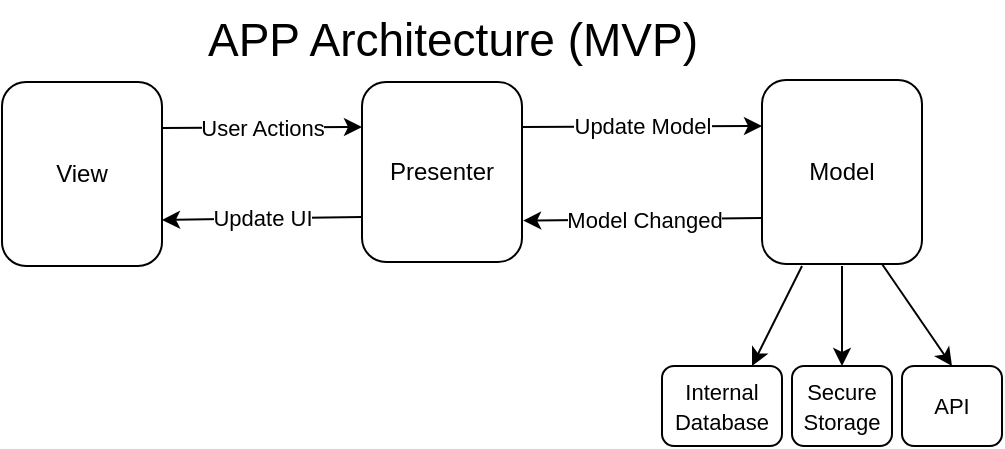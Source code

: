 <mxfile>
    <diagram id="igUHpSvZNDmCD_voh3-e" name="version 2">
        <mxGraphModel dx="2245" dy="1700" grid="1" gridSize="10" guides="1" tooltips="1" connect="1" arrows="1" fold="1" page="1" pageScale="1" pageWidth="827" pageHeight="1169" math="0" shadow="0">
            <root>
                <mxCell id="e4qBVP0UR1jfVtB9xYvJ-0"/>
                <mxCell id="e4qBVP0UR1jfVtB9xYvJ-1" parent="e4qBVP0UR1jfVtB9xYvJ-0"/>
                <mxCell id="e4qBVP0UR1jfVtB9xYvJ-2" value="View" style="rounded=1;whiteSpace=wrap;html=1;" vertex="1" parent="e4qBVP0UR1jfVtB9xYvJ-1">
                    <mxGeometry x="164" y="351" width="80" height="92" as="geometry"/>
                </mxCell>
                <mxCell id="e4qBVP0UR1jfVtB9xYvJ-3" value="Presenter" style="rounded=1;whiteSpace=wrap;html=1;" vertex="1" parent="e4qBVP0UR1jfVtB9xYvJ-1">
                    <mxGeometry x="344" y="351" width="80" height="90" as="geometry"/>
                </mxCell>
                <mxCell id="e4qBVP0UR1jfVtB9xYvJ-4" value="Model" style="rounded=1;whiteSpace=wrap;html=1;" vertex="1" parent="e4qBVP0UR1jfVtB9xYvJ-1">
                    <mxGeometry x="544" y="350" width="80" height="92" as="geometry"/>
                </mxCell>
                <mxCell id="e4qBVP0UR1jfVtB9xYvJ-5" value="User Actions" style="endArrow=classic;html=1;rounded=0;exitX=1;exitY=0.25;exitDx=0;exitDy=0;entryX=0;entryY=0.25;entryDx=0;entryDy=0;" edge="1" parent="e4qBVP0UR1jfVtB9xYvJ-1" source="e4qBVP0UR1jfVtB9xYvJ-2" target="e4qBVP0UR1jfVtB9xYvJ-3">
                    <mxGeometry width="50" height="50" relative="1" as="geometry">
                        <mxPoint x="284" y="443" as="sourcePoint"/>
                        <mxPoint x="183.96" y="313" as="targetPoint"/>
                        <Array as="points"/>
                    </mxGeometry>
                </mxCell>
                <mxCell id="e4qBVP0UR1jfVtB9xYvJ-6" value="Update Model" style="endArrow=classic;html=1;rounded=0;exitX=1;exitY=0.25;exitDx=0;exitDy=0;entryX=0;entryY=0.25;entryDx=0;entryDy=0;" edge="1" parent="e4qBVP0UR1jfVtB9xYvJ-1" source="e4qBVP0UR1jfVtB9xYvJ-3" target="e4qBVP0UR1jfVtB9xYvJ-4">
                    <mxGeometry width="50" height="50" relative="1" as="geometry">
                        <mxPoint x="478.05" y="363" as="sourcePoint"/>
                        <mxPoint x="478.05" y="463" as="targetPoint"/>
                    </mxGeometry>
                </mxCell>
                <mxCell id="e4qBVP0UR1jfVtB9xYvJ-7" value="Model Changed" style="endArrow=classic;html=1;rounded=0;exitX=0;exitY=0.75;exitDx=0;exitDy=0;entryX=1.007;entryY=0.77;entryDx=0;entryDy=0;entryPerimeter=0;" edge="1" parent="e4qBVP0UR1jfVtB9xYvJ-1" source="e4qBVP0UR1jfVtB9xYvJ-4" target="e4qBVP0UR1jfVtB9xYvJ-3">
                    <mxGeometry width="50" height="50" relative="1" as="geometry">
                        <mxPoint x="464.04" y="503" as="sourcePoint"/>
                        <mxPoint x="537" y="373" as="targetPoint"/>
                        <Array as="points"/>
                    </mxGeometry>
                </mxCell>
                <mxCell id="e4qBVP0UR1jfVtB9xYvJ-8" value="Update UI" style="endArrow=classic;html=1;rounded=0;exitX=0;exitY=0.75;exitDx=0;exitDy=0;entryX=1;entryY=0.75;entryDx=0;entryDy=0;" edge="1" parent="e4qBVP0UR1jfVtB9xYvJ-1" source="e4qBVP0UR1jfVtB9xYvJ-3" target="e4qBVP0UR1jfVtB9xYvJ-2">
                    <mxGeometry width="50" height="50" relative="1" as="geometry">
                        <mxPoint x="314" y="403" as="sourcePoint"/>
                        <mxPoint x="314" y="503.0" as="targetPoint"/>
                    </mxGeometry>
                </mxCell>
                <mxCell id="e4qBVP0UR1jfVtB9xYvJ-9" value="&lt;font style=&quot;font-size: 11px;&quot;&gt;API&lt;/font&gt;" style="rounded=1;whiteSpace=wrap;html=1;" vertex="1" parent="e4qBVP0UR1jfVtB9xYvJ-1">
                    <mxGeometry x="614" y="493" width="50" height="40" as="geometry"/>
                </mxCell>
                <mxCell id="e4qBVP0UR1jfVtB9xYvJ-10" value="&lt;font style=&quot;font-size: 11px;&quot;&gt;Internal&lt;br&gt;Database&lt;/font&gt;" style="rounded=1;whiteSpace=wrap;html=1;" vertex="1" parent="e4qBVP0UR1jfVtB9xYvJ-1">
                    <mxGeometry x="494" y="493" width="60" height="40" as="geometry"/>
                </mxCell>
                <mxCell id="e4qBVP0UR1jfVtB9xYvJ-11" value="&lt;font style=&quot;font-size: 11px;&quot;&gt;Secure&lt;br&gt;Storage&lt;br&gt;&lt;/font&gt;" style="rounded=1;whiteSpace=wrap;html=1;" vertex="1" parent="e4qBVP0UR1jfVtB9xYvJ-1">
                    <mxGeometry x="559" y="493" width="50" height="40" as="geometry"/>
                </mxCell>
                <mxCell id="e4qBVP0UR1jfVtB9xYvJ-12" value="" style="endArrow=classic;html=1;rounded=0;fontSize=11;exitX=0.75;exitY=1;exitDx=0;exitDy=0;entryX=0.5;entryY=0;entryDx=0;entryDy=0;" edge="1" parent="e4qBVP0UR1jfVtB9xYvJ-1" source="e4qBVP0UR1jfVtB9xYvJ-4" target="e4qBVP0UR1jfVtB9xYvJ-9">
                    <mxGeometry width="50" height="50" relative="1" as="geometry">
                        <mxPoint x="674" y="493" as="sourcePoint"/>
                        <mxPoint x="724" y="443" as="targetPoint"/>
                    </mxGeometry>
                </mxCell>
                <mxCell id="e4qBVP0UR1jfVtB9xYvJ-13" value="" style="endArrow=classic;html=1;rounded=0;fontSize=11;entryX=0.5;entryY=0;entryDx=0;entryDy=0;" edge="1" parent="e4qBVP0UR1jfVtB9xYvJ-1" target="e4qBVP0UR1jfVtB9xYvJ-11">
                    <mxGeometry width="50" height="50" relative="1" as="geometry">
                        <mxPoint x="584" y="443" as="sourcePoint"/>
                        <mxPoint x="596.5" y="494" as="targetPoint"/>
                    </mxGeometry>
                </mxCell>
                <mxCell id="e4qBVP0UR1jfVtB9xYvJ-14" value="" style="endArrow=classic;html=1;rounded=0;fontSize=11;entryX=0.75;entryY=0;entryDx=0;entryDy=0;" edge="1" parent="e4qBVP0UR1jfVtB9xYvJ-1" target="e4qBVP0UR1jfVtB9xYvJ-10">
                    <mxGeometry width="50" height="50" relative="1" as="geometry">
                        <mxPoint x="564" y="443" as="sourcePoint"/>
                        <mxPoint x="504" y="493" as="targetPoint"/>
                    </mxGeometry>
                </mxCell>
                <mxCell id="e4qBVP0UR1jfVtB9xYvJ-15" value="&lt;font style=&quot;font-size: 23px;&quot;&gt;APP Architecture (MVP)&lt;/font&gt;" style="text;html=1;resizable=0;autosize=1;align=center;verticalAlign=middle;points=[];fillColor=none;strokeColor=none;rounded=0;strokeWidth=4;" vertex="1" parent="e4qBVP0UR1jfVtB9xYvJ-1">
                    <mxGeometry x="254" y="310" width="270" height="40" as="geometry"/>
                </mxCell>
            </root>
        </mxGraphModel>
    </diagram>
    <diagram id="fGnIp3TLb-wQ-AaXYMQH" name="version 1">
        <mxGraphModel dx="2245" dy="1700" grid="1" gridSize="10" guides="1" tooltips="1" connect="1" arrows="1" fold="1" page="1" pageScale="1" pageWidth="850" pageHeight="1100" math="0" shadow="0">
            <root>
                <mxCell id="0"/>
                <mxCell id="1" parent="0"/>
                <mxCell id="mJuIdracZ6oBcZlr5rKZ-1" value="Model" style="rounded=1;whiteSpace=wrap;html=1;" parent="1" vertex="1">
                    <mxGeometry x="160" y="370" width="120" height="60" as="geometry"/>
                </mxCell>
                <mxCell id="mJuIdracZ6oBcZlr5rKZ-2" value="Presenter" style="rounded=1;whiteSpace=wrap;html=1;" parent="1" vertex="1">
                    <mxGeometry x="280" y="210" width="120" height="60" as="geometry"/>
                </mxCell>
                <mxCell id="mJuIdracZ6oBcZlr5rKZ-3" value="View" style="rounded=1;whiteSpace=wrap;html=1;" parent="1" vertex="1">
                    <mxGeometry x="400" y="370" width="120" height="60" as="geometry"/>
                </mxCell>
                <mxCell id="mJuIdracZ6oBcZlr5rKZ-4" value="Update Model" style="endArrow=classic;html=1;rounded=0;exitX=0;exitY=1;exitDx=0;exitDy=0;entryX=1;entryY=0;entryDx=0;entryDy=0;" parent="1" source="mJuIdracZ6oBcZlr5rKZ-2" target="mJuIdracZ6oBcZlr5rKZ-1" edge="1">
                    <mxGeometry width="50" height="50" relative="1" as="geometry">
                        <mxPoint x="260" y="370" as="sourcePoint"/>
                        <mxPoint x="310" y="320" as="targetPoint"/>
                    </mxGeometry>
                </mxCell>
                <mxCell id="mJuIdracZ6oBcZlr5rKZ-5" value="Update UI" style="endArrow=classic;html=1;rounded=0;exitX=0;exitY=1;exitDx=0;exitDy=0;entryX=1;entryY=0;entryDx=0;entryDy=0;" parent="1" edge="1">
                    <mxGeometry width="50" height="50" relative="1" as="geometry">
                        <mxPoint x="399" y="270" as="sourcePoint"/>
                        <mxPoint x="399" y="370" as="targetPoint"/>
                    </mxGeometry>
                </mxCell>
                <mxCell id="mJuIdracZ6oBcZlr5rKZ-6" value="Model Changed" style="endArrow=classic;html=1;rounded=0;exitX=0.392;exitY=0;exitDx=0;exitDy=0;entryX=0;entryY=0.5;entryDx=0;entryDy=0;exitPerimeter=0;" parent="1" source="mJuIdracZ6oBcZlr5rKZ-1" target="mJuIdracZ6oBcZlr5rKZ-2" edge="1">
                    <mxGeometry width="50" height="50" relative="1" as="geometry">
                        <mxPoint x="200" y="250" as="sourcePoint"/>
                        <mxPoint x="200" y="350" as="targetPoint"/>
                        <Array as="points">
                            <mxPoint x="207" y="240"/>
                        </Array>
                    </mxGeometry>
                </mxCell>
                <mxCell id="mJuIdracZ6oBcZlr5rKZ-7" value="User Actions" style="endArrow=classic;html=1;rounded=0;exitX=0.392;exitY=0;exitDx=0;exitDy=0;entryX=1;entryY=0.5;entryDx=0;entryDy=0;exitPerimeter=0;" parent="1" target="mJuIdracZ6oBcZlr5rKZ-2" edge="1">
                    <mxGeometry width="50" height="50" relative="1" as="geometry">
                        <mxPoint x="500.04" y="370" as="sourcePoint"/>
                        <mxPoint x="573" y="240" as="targetPoint"/>
                        <Array as="points">
                            <mxPoint x="500" y="240"/>
                        </Array>
                    </mxGeometry>
                </mxCell>
                <mxCell id="mJuIdracZ6oBcZlr5rKZ-8" value="&lt;font style=&quot;font-size: 23px;&quot;&gt;APP Architecture (MVP)&lt;/font&gt;" style="text;html=1;resizable=0;autosize=1;align=center;verticalAlign=middle;points=[];fillColor=none;strokeColor=none;rounded=0;strokeWidth=4;" parent="1" vertex="1">
                    <mxGeometry x="205" y="140" width="270" height="40" as="geometry"/>
                </mxCell>
            </root>
        </mxGraphModel>
    </diagram>
</mxfile>